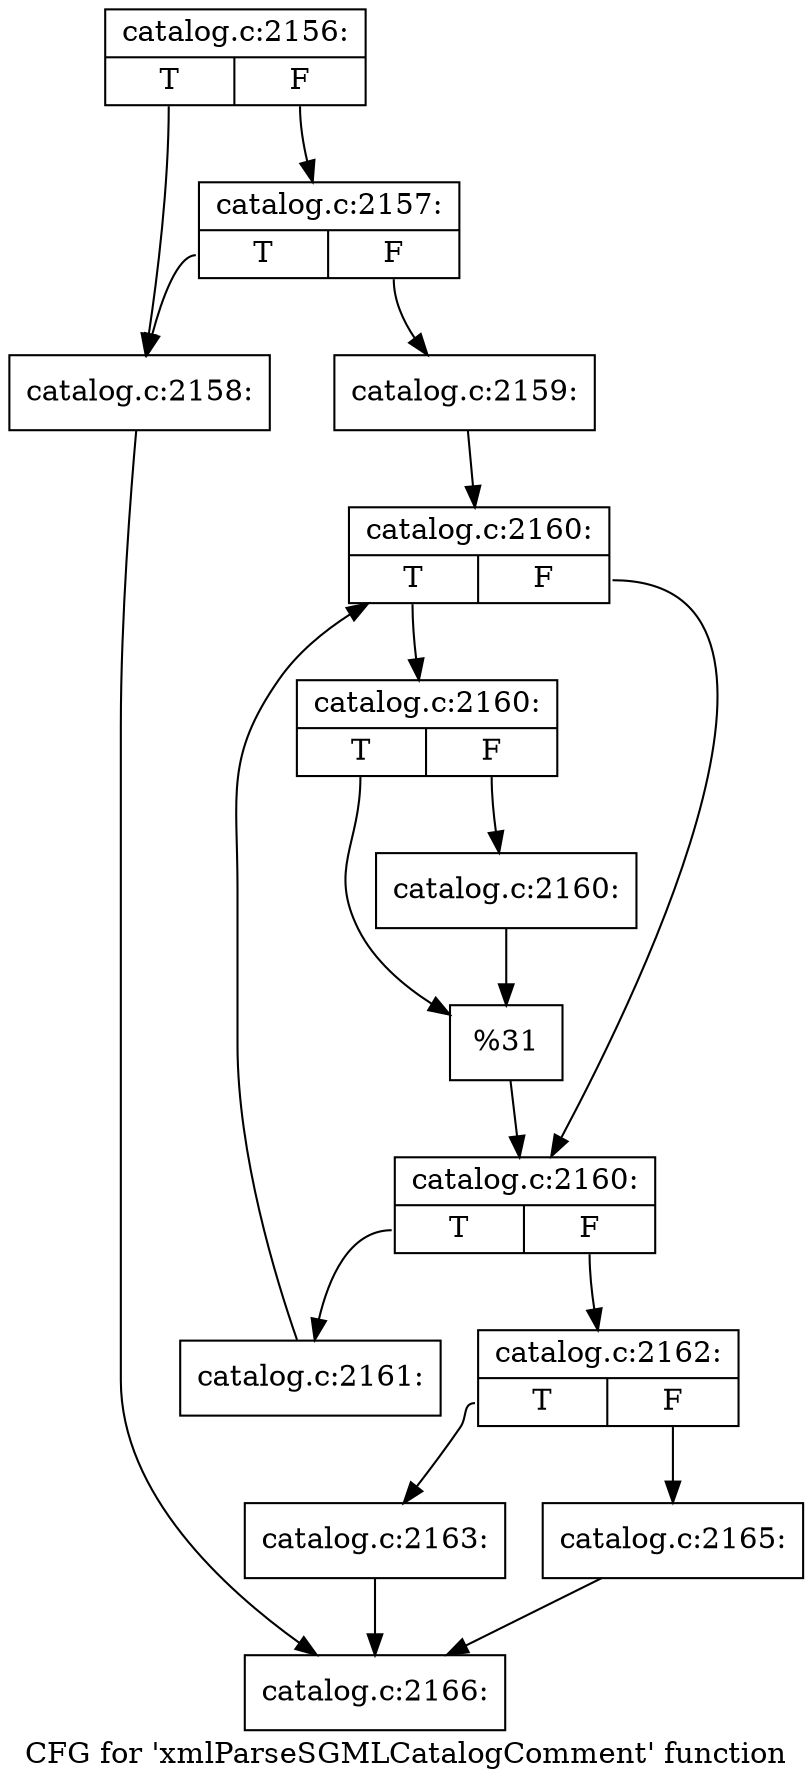 digraph "CFG for 'xmlParseSGMLCatalogComment' function" {
	label="CFG for 'xmlParseSGMLCatalogComment' function";

	Node0x399e740 [shape=record,label="{catalog.c:2156:|{<s0>T|<s1>F}}"];
	Node0x399e740:s0 -> Node0x39c6bd0;
	Node0x399e740:s1 -> Node0x399e7e0;
	Node0x399e7e0 [shape=record,label="{catalog.c:2157:|{<s0>T|<s1>F}}"];
	Node0x399e7e0:s0 -> Node0x39c6bd0;
	Node0x399e7e0:s1 -> Node0x399e790;
	Node0x39c6bd0 [shape=record,label="{catalog.c:2158:}"];
	Node0x39c6bd0 -> Node0x39c6c20;
	Node0x399e790 [shape=record,label="{catalog.c:2159:}"];
	Node0x399e790 -> Node0x39c7b30;
	Node0x39c7b30 [shape=record,label="{catalog.c:2160:|{<s0>T|<s1>F}}"];
	Node0x39c7b30:s0 -> Node0x39c7e20;
	Node0x39c7b30:s1 -> Node0x39c7dd0;
	Node0x39c7e20 [shape=record,label="{catalog.c:2160:|{<s0>T|<s1>F}}"];
	Node0x39c7e20:s0 -> Node0x39c8280;
	Node0x39c7e20:s1 -> Node0x39c82d0;
	Node0x39c82d0 [shape=record,label="{catalog.c:2160:}"];
	Node0x39c82d0 -> Node0x39c8280;
	Node0x39c8280 [shape=record,label="{%31}"];
	Node0x39c8280 -> Node0x39c7dd0;
	Node0x39c7dd0 [shape=record,label="{catalog.c:2160:|{<s0>T|<s1>F}}"];
	Node0x39c7dd0:s0 -> Node0x39c8b40;
	Node0x39c7dd0:s1 -> Node0x39c7d50;
	Node0x39c8b40 [shape=record,label="{catalog.c:2161:}"];
	Node0x39c8b40 -> Node0x39c7b30;
	Node0x39c7d50 [shape=record,label="{catalog.c:2162:|{<s0>T|<s1>F}}"];
	Node0x39c7d50:s0 -> Node0x39c8e30;
	Node0x39c7d50:s1 -> Node0x39c8e80;
	Node0x39c8e30 [shape=record,label="{catalog.c:2163:}"];
	Node0x39c8e30 -> Node0x39c6c20;
	Node0x39c8e80 [shape=record,label="{catalog.c:2165:}"];
	Node0x39c8e80 -> Node0x39c6c20;
	Node0x39c6c20 [shape=record,label="{catalog.c:2166:}"];
}
